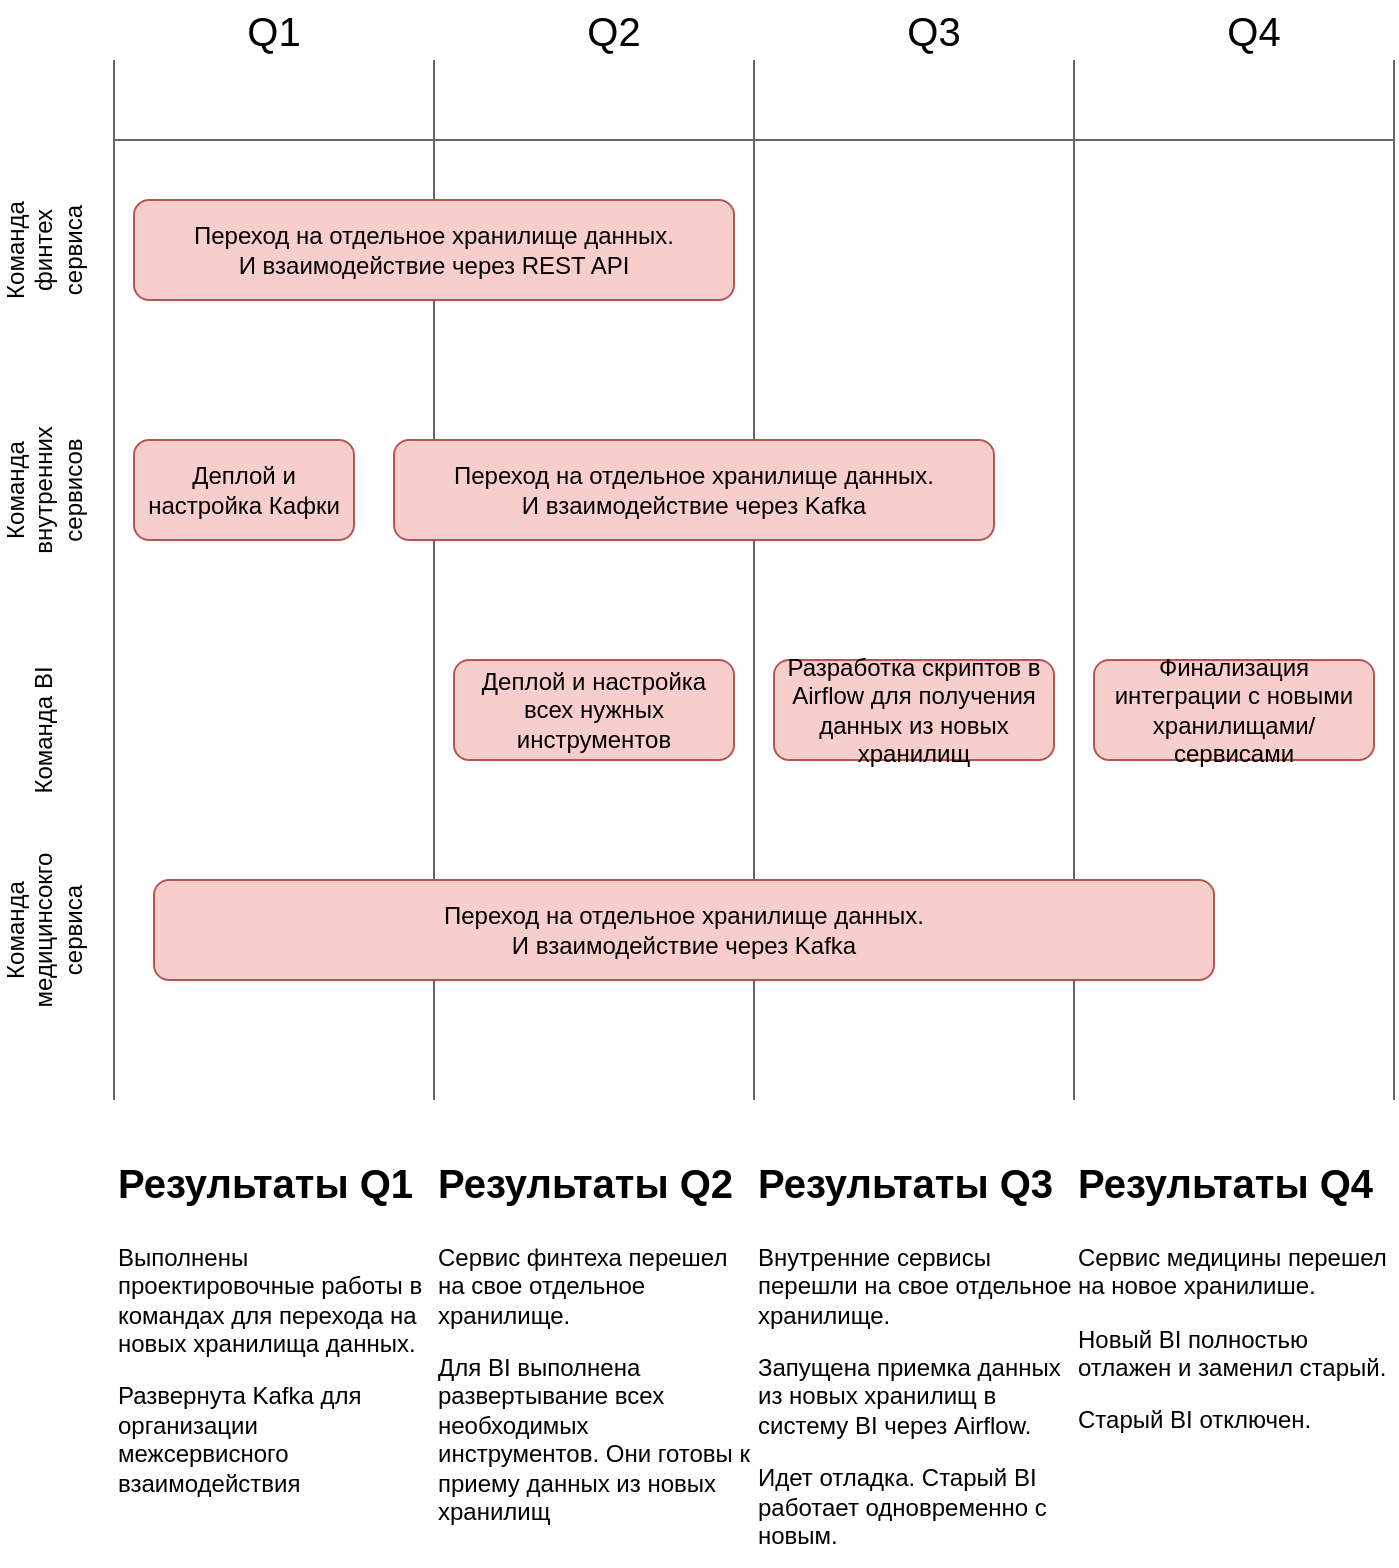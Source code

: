 <mxfile version="27.1.1">
  <diagram name="Страница — 1" id="tUBkL45ArFZqeetzuR0i">
    <mxGraphModel dx="786" dy="531" grid="1" gridSize="10" guides="1" tooltips="1" connect="1" arrows="1" fold="1" page="1" pageScale="1" pageWidth="827" pageHeight="1169" math="0" shadow="0">
      <root>
        <mxCell id="0" />
        <mxCell id="1" parent="0" />
        <mxCell id="DB0Go3XmyC7R2o2SM82Z-1" value="" style="endArrow=none;html=1;rounded=0;strokeColor=#666666;" edge="1" parent="1">
          <mxGeometry width="50" height="50" relative="1" as="geometry">
            <mxPoint x="160" y="600" as="sourcePoint" />
            <mxPoint x="160" y="80" as="targetPoint" />
          </mxGeometry>
        </mxCell>
        <mxCell id="DB0Go3XmyC7R2o2SM82Z-2" value="" style="endArrow=none;html=1;rounded=0;strokeColor=#666666;" edge="1" parent="1">
          <mxGeometry width="50" height="50" relative="1" as="geometry">
            <mxPoint x="640" y="600" as="sourcePoint" />
            <mxPoint x="640" y="80" as="targetPoint" />
          </mxGeometry>
        </mxCell>
        <mxCell id="DB0Go3XmyC7R2o2SM82Z-3" value="" style="endArrow=none;html=1;rounded=0;strokeColor=#666666;" edge="1" parent="1">
          <mxGeometry width="50" height="50" relative="1" as="geometry">
            <mxPoint x="480" y="600" as="sourcePoint" />
            <mxPoint x="480" y="80" as="targetPoint" />
          </mxGeometry>
        </mxCell>
        <mxCell id="DB0Go3XmyC7R2o2SM82Z-4" value="" style="endArrow=none;html=1;rounded=0;strokeColor=#666666;" edge="1" parent="1">
          <mxGeometry width="50" height="50" relative="1" as="geometry">
            <mxPoint x="320" y="600" as="sourcePoint" />
            <mxPoint x="320" y="80" as="targetPoint" />
          </mxGeometry>
        </mxCell>
        <mxCell id="DB0Go3XmyC7R2o2SM82Z-6" value="" style="endArrow=none;html=1;rounded=0;strokeColor=#666666;" edge="1" parent="1">
          <mxGeometry width="50" height="50" relative="1" as="geometry">
            <mxPoint x="800" y="600" as="sourcePoint" />
            <mxPoint x="800" y="80" as="targetPoint" />
          </mxGeometry>
        </mxCell>
        <mxCell id="DB0Go3XmyC7R2o2SM82Z-7" value="" style="endArrow=none;html=1;rounded=0;strokeColor=#666666;" edge="1" parent="1">
          <mxGeometry width="50" height="50" relative="1" as="geometry">
            <mxPoint x="800" y="120" as="sourcePoint" />
            <mxPoint x="160" y="120" as="targetPoint" />
          </mxGeometry>
        </mxCell>
        <mxCell id="DB0Go3XmyC7R2o2SM82Z-8" value="Q1" style="text;html=1;align=center;verticalAlign=middle;whiteSpace=wrap;rounded=0;fontSize=20;" vertex="1" parent="1">
          <mxGeometry x="210" y="50" width="60" height="30" as="geometry" />
        </mxCell>
        <mxCell id="DB0Go3XmyC7R2o2SM82Z-9" value="Q4" style="text;html=1;align=center;verticalAlign=middle;whiteSpace=wrap;rounded=0;fontSize=20;" vertex="1" parent="1">
          <mxGeometry x="700" y="50" width="60" height="30" as="geometry" />
        </mxCell>
        <mxCell id="DB0Go3XmyC7R2o2SM82Z-10" value="Q3" style="text;html=1;align=center;verticalAlign=middle;whiteSpace=wrap;rounded=0;fontSize=20;" vertex="1" parent="1">
          <mxGeometry x="540" y="50" width="60" height="30" as="geometry" />
        </mxCell>
        <mxCell id="DB0Go3XmyC7R2o2SM82Z-11" value="Q2" style="text;html=1;align=center;verticalAlign=middle;whiteSpace=wrap;rounded=0;fontSize=20;" vertex="1" parent="1">
          <mxGeometry x="350" y="50" width="120" height="30" as="geometry" />
        </mxCell>
        <mxCell id="DB0Go3XmyC7R2o2SM82Z-13" value="Команда финтех сервиса" style="text;html=1;align=center;verticalAlign=middle;whiteSpace=wrap;rounded=0;rotation=-90;" vertex="1" parent="1">
          <mxGeometry x="85" y="160" width="80" height="30" as="geometry" />
        </mxCell>
        <mxCell id="DB0Go3XmyC7R2o2SM82Z-14" value="Переход на отдельное хранилище данных.&lt;br&gt;И взаимодействие через REST API" style="rounded=1;whiteSpace=wrap;html=1;fillColor=#f8cecc;strokeColor=#b85450;" vertex="1" parent="1">
          <mxGeometry x="170" y="150" width="300" height="50" as="geometry" />
        </mxCell>
        <mxCell id="DB0Go3XmyC7R2o2SM82Z-15" value="Команда внутренних сервисов" style="text;html=1;align=center;verticalAlign=middle;whiteSpace=wrap;rounded=0;rotation=-90;" vertex="1" parent="1">
          <mxGeometry x="80" y="280" width="90" height="30" as="geometry" />
        </mxCell>
        <mxCell id="DB0Go3XmyC7R2o2SM82Z-16" value="Переход на отдельное хранилище данных.&lt;div&gt;И взаимодействие через Kafka&lt;/div&gt;" style="rounded=1;whiteSpace=wrap;html=1;fillColor=#f8cecc;strokeColor=#b85450;" vertex="1" parent="1">
          <mxGeometry x="300" y="270" width="300" height="50" as="geometry" />
        </mxCell>
        <mxCell id="DB0Go3XmyC7R2o2SM82Z-17" value="Деплой и настройка Кафки" style="rounded=1;whiteSpace=wrap;html=1;fillColor=#f8cecc;strokeColor=#b85450;" vertex="1" parent="1">
          <mxGeometry x="170" y="270" width="110" height="50" as="geometry" />
        </mxCell>
        <mxCell id="DB0Go3XmyC7R2o2SM82Z-18" value="Команда BI" style="text;html=1;align=center;verticalAlign=middle;whiteSpace=wrap;rounded=0;rotation=-90;" vertex="1" parent="1">
          <mxGeometry x="80" y="400" width="90" height="30" as="geometry" />
        </mxCell>
        <mxCell id="DB0Go3XmyC7R2o2SM82Z-19" value="Деплой и настройка всех нужных инструментов" style="rounded=1;whiteSpace=wrap;html=1;fillColor=#f8cecc;strokeColor=#b85450;" vertex="1" parent="1">
          <mxGeometry x="330" y="380" width="140" height="50" as="geometry" />
        </mxCell>
        <mxCell id="DB0Go3XmyC7R2o2SM82Z-20" value="Разработка скриптов в Airflow для получения данных из новых хранилищ" style="rounded=1;whiteSpace=wrap;html=1;fillColor=#f8cecc;strokeColor=#b85450;" vertex="1" parent="1">
          <mxGeometry x="490" y="380" width="140" height="50" as="geometry" />
        </mxCell>
        <mxCell id="DB0Go3XmyC7R2o2SM82Z-21" value="Команда медицинсокго сервиса" style="text;html=1;align=center;verticalAlign=middle;whiteSpace=wrap;rounded=0;rotation=-90;" vertex="1" parent="1">
          <mxGeometry x="80" y="500" width="90" height="30" as="geometry" />
        </mxCell>
        <mxCell id="DB0Go3XmyC7R2o2SM82Z-22" value="Переход на отдельное хранилище данных.&lt;div&gt;И взаимодействие через Kafka&lt;/div&gt;" style="rounded=1;whiteSpace=wrap;html=1;fillColor=#f8cecc;strokeColor=#b85450;" vertex="1" parent="1">
          <mxGeometry x="180" y="490" width="530" height="50" as="geometry" />
        </mxCell>
        <mxCell id="DB0Go3XmyC7R2o2SM82Z-23" value="Финализация интеграции с новыми хранилищами/сервисами" style="rounded=1;whiteSpace=wrap;html=1;fillColor=#f8cecc;strokeColor=#b85450;" vertex="1" parent="1">
          <mxGeometry x="650" y="380" width="140" height="50" as="geometry" />
        </mxCell>
        <mxCell id="DB0Go3XmyC7R2o2SM82Z-24" value="&lt;h1 style=&quot;margin-top: 0px;&quot;&gt;&lt;font style=&quot;font-size: 20px;&quot;&gt;Результаты Q1&lt;/font&gt;&lt;/h1&gt;&lt;p&gt;&lt;span style=&quot;background-color: transparent; color: light-dark(rgb(0, 0, 0), rgb(255, 255, 255));&quot;&gt;Выполнены проектировочные работы в командах для перехода на новых хранилища данных.&lt;/span&gt;&lt;/p&gt;&lt;p&gt;&lt;span style=&quot;background-color: transparent; color: light-dark(rgb(0, 0, 0), rgb(255, 255, 255));&quot;&gt;Развернута Kafka для организации межсервисного взаимодействия&lt;/span&gt;&lt;/p&gt;" style="text;html=1;whiteSpace=wrap;overflow=hidden;rounded=0;" vertex="1" parent="1">
          <mxGeometry x="160" y="620" width="160" height="180" as="geometry" />
        </mxCell>
        <mxCell id="DB0Go3XmyC7R2o2SM82Z-25" value="&lt;h1 style=&quot;margin-top: 0px;&quot;&gt;&lt;font style=&quot;font-size: 20px;&quot;&gt;Результаты Q2&lt;/font&gt;&lt;/h1&gt;&lt;p&gt;Сервис финтеха перешел на свое отдельное хранилище.&lt;/p&gt;&lt;p&gt;Для BI выполнена развертывание всех необходимых инструментов. Они готовы к приему данных из новых хранилищ&lt;/p&gt;" style="text;html=1;whiteSpace=wrap;overflow=hidden;rounded=0;" vertex="1" parent="1">
          <mxGeometry x="320" y="620" width="160" height="210" as="geometry" />
        </mxCell>
        <mxCell id="DB0Go3XmyC7R2o2SM82Z-26" value="&lt;h1 style=&quot;margin-top: 0px;&quot;&gt;&lt;font style=&quot;font-size: 20px;&quot;&gt;Результаты Q3&lt;/font&gt;&lt;/h1&gt;&lt;p&gt;Внутренние сервисы перешли на свое отдельное хранилище.&lt;/p&gt;&lt;p&gt;Запущена приемка данных из новых хранилищ в систему BI через Airflow.&amp;nbsp;&lt;/p&gt;&lt;p&gt;Идет отладка. Старый BI работает одновременно с новым.&lt;/p&gt;&lt;p&gt;Сервис медицины пока работает по старому.&lt;/p&gt;" style="text;html=1;whiteSpace=wrap;overflow=hidden;rounded=0;" vertex="1" parent="1">
          <mxGeometry x="480" y="620" width="160" height="210" as="geometry" />
        </mxCell>
        <mxCell id="DB0Go3XmyC7R2o2SM82Z-27" value="&lt;h1 style=&quot;margin-top: 0px;&quot;&gt;&lt;font style=&quot;font-size: 20px;&quot;&gt;Результаты Q4&lt;/font&gt;&lt;/h1&gt;&lt;p&gt;&lt;span style=&quot;background-color: transparent; color: light-dark(rgb(0, 0, 0), rgb(255, 255, 255));&quot;&gt;Сервис медицины перешел на новое хранилише.&lt;/span&gt;&lt;/p&gt;&lt;p&gt;&lt;span style=&quot;background-color: transparent; color: light-dark(rgb(0, 0, 0), rgb(255, 255, 255));&quot;&gt;Новый BI полностью отлажен и заменил старый.&lt;/span&gt;&lt;/p&gt;&lt;p&gt;&lt;span style=&quot;background-color: transparent; color: light-dark(rgb(0, 0, 0), rgb(255, 255, 255));&quot;&gt;Старый BI отключен.&lt;/span&gt;&lt;/p&gt;" style="text;html=1;whiteSpace=wrap;overflow=hidden;rounded=0;" vertex="1" parent="1">
          <mxGeometry x="640" y="620" width="160" height="210" as="geometry" />
        </mxCell>
      </root>
    </mxGraphModel>
  </diagram>
</mxfile>
